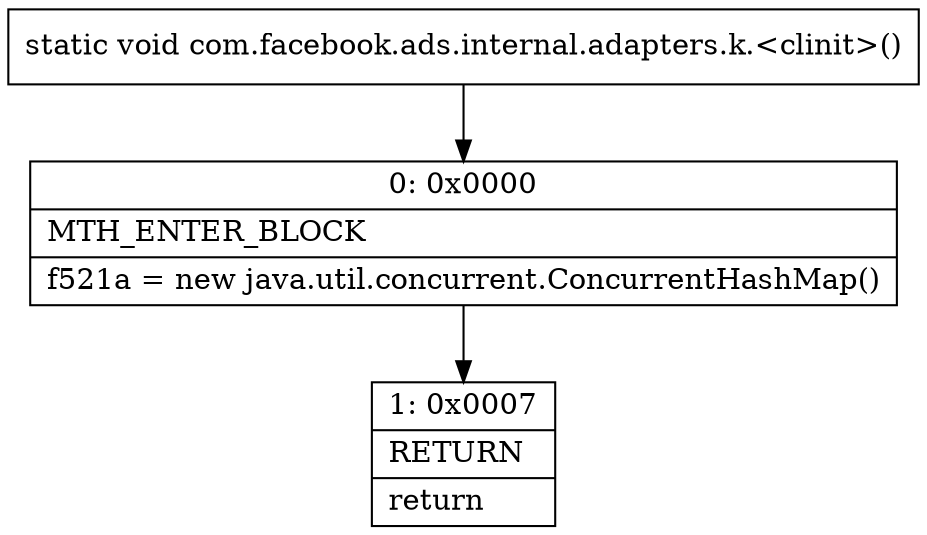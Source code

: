 digraph "CFG forcom.facebook.ads.internal.adapters.k.\<clinit\>()V" {
Node_0 [shape=record,label="{0\:\ 0x0000|MTH_ENTER_BLOCK\l|f521a = new java.util.concurrent.ConcurrentHashMap()\l}"];
Node_1 [shape=record,label="{1\:\ 0x0007|RETURN\l|return\l}"];
MethodNode[shape=record,label="{static void com.facebook.ads.internal.adapters.k.\<clinit\>() }"];
MethodNode -> Node_0;
Node_0 -> Node_1;
}

